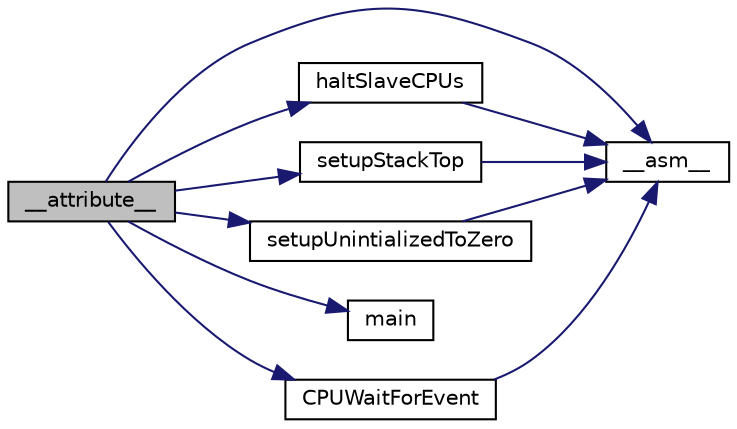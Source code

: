 digraph "__attribute__"
{
  edge [fontname="Helvetica",fontsize="10",labelfontname="Helvetica",labelfontsize="10"];
  node [fontname="Helvetica",fontsize="10",shape=record];
  rankdir="LR";
  Node2 [label="__attribute__",height=0.2,width=0.4,color="black", fillcolor="grey75", style="filled", fontcolor="black"];
  Node2 -> Node3 [color="midnightblue",fontsize="10",style="solid",fontname="Helvetica"];
  Node3 [label="__asm__",height=0.2,width=0.4,color="black", fillcolor="white", style="filled",URL="$d9/dfe/qemu__virt_2crt0_8cpp.html#a78d1be758a7bdb2ed2fb684a95f1a286"];
  Node2 -> Node4 [color="midnightblue",fontsize="10",style="solid",fontname="Helvetica"];
  Node4 [label="haltSlaveCPUs",height=0.2,width=0.4,color="black", fillcolor="white", style="filled",URL="$d1/df1/raspi3_2crt0_8cpp.html#a367dc7c1c333836d004567937d776e9d"];
  Node4 -> Node3 [color="midnightblue",fontsize="10",style="solid",fontname="Helvetica"];
  Node2 -> Node5 [color="midnightblue",fontsize="10",style="solid",fontname="Helvetica"];
  Node5 [label="setupStackTop",height=0.2,width=0.4,color="black", fillcolor="white", style="filled",URL="$d1/df1/raspi3_2crt0_8cpp.html#a907184ae8759c78d0dffe832e19d517a"];
  Node5 -> Node3 [color="midnightblue",fontsize="10",style="solid",fontname="Helvetica"];
  Node2 -> Node6 [color="midnightblue",fontsize="10",style="solid",fontname="Helvetica"];
  Node6 [label="setupUnintializedToZero",height=0.2,width=0.4,color="black", fillcolor="white", style="filled",URL="$d1/df1/raspi3_2crt0_8cpp.html#ac7e9bbc8943114c20a589212d4411b54"];
  Node6 -> Node3 [color="midnightblue",fontsize="10",style="solid",fontname="Helvetica"];
  Node2 -> Node7 [color="midnightblue",fontsize="10",style="solid",fontname="Helvetica"];
  Node7 [label="main",height=0.2,width=0.4,color="black", fillcolor="white", style="filled",URL="$d9/dfe/qemu__virt_2crt0_8cpp.html#ae66f6b31b5ad750f1fe042a706a4e3d4"];
  Node2 -> Node8 [color="midnightblue",fontsize="10",style="solid",fontname="Helvetica"];
  Node8 [label="CPUWaitForEvent",height=0.2,width=0.4,color="black", fillcolor="white", style="filled",URL="$d1/df1/raspi3_2crt0_8cpp.html#a1730a8b5f60ff61ab5abcc55c73c6e86"];
  Node8 -> Node3 [color="midnightblue",fontsize="10",style="solid",fontname="Helvetica"];
}

